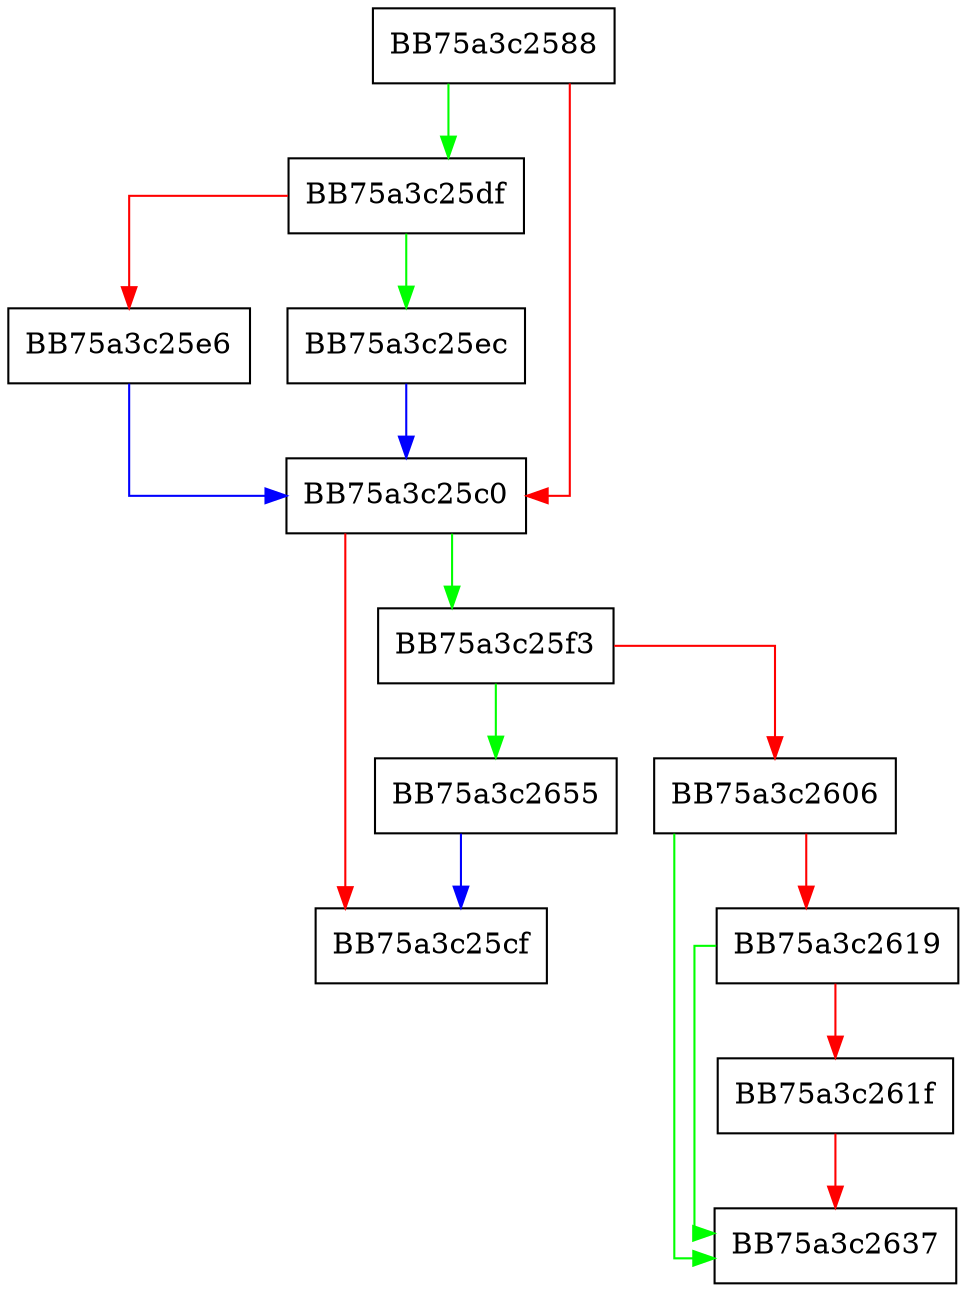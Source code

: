 digraph UfsScannerWrapper {
  node [shape="box"];
  graph [splines=ortho];
  BB75a3c2588 -> BB75a3c25df [color="green"];
  BB75a3c2588 -> BB75a3c25c0 [color="red"];
  BB75a3c25c0 -> BB75a3c25f3 [color="green"];
  BB75a3c25c0 -> BB75a3c25cf [color="red"];
  BB75a3c25df -> BB75a3c25ec [color="green"];
  BB75a3c25df -> BB75a3c25e6 [color="red"];
  BB75a3c25e6 -> BB75a3c25c0 [color="blue"];
  BB75a3c25ec -> BB75a3c25c0 [color="blue"];
  BB75a3c25f3 -> BB75a3c2655 [color="green"];
  BB75a3c25f3 -> BB75a3c2606 [color="red"];
  BB75a3c2606 -> BB75a3c2637 [color="green"];
  BB75a3c2606 -> BB75a3c2619 [color="red"];
  BB75a3c2619 -> BB75a3c2637 [color="green"];
  BB75a3c2619 -> BB75a3c261f [color="red"];
  BB75a3c261f -> BB75a3c2637 [color="red"];
  BB75a3c2655 -> BB75a3c25cf [color="blue"];
}